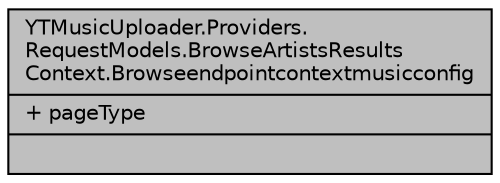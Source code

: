 digraph "YTMusicUploader.Providers.RequestModels.BrowseArtistsResultsContext.Browseendpointcontextmusicconfig"
{
 // LATEX_PDF_SIZE
  edge [fontname="Helvetica",fontsize="10",labelfontname="Helvetica",labelfontsize="10"];
  node [fontname="Helvetica",fontsize="10",shape=record];
  Node1 [label="{YTMusicUploader.Providers.\lRequestModels.BrowseArtistsResults\lContext.Browseendpointcontextmusicconfig\n|+ pageType\l|}",height=0.2,width=0.4,color="black", fillcolor="grey75", style="filled", fontcolor="black",tooltip=" "];
}
